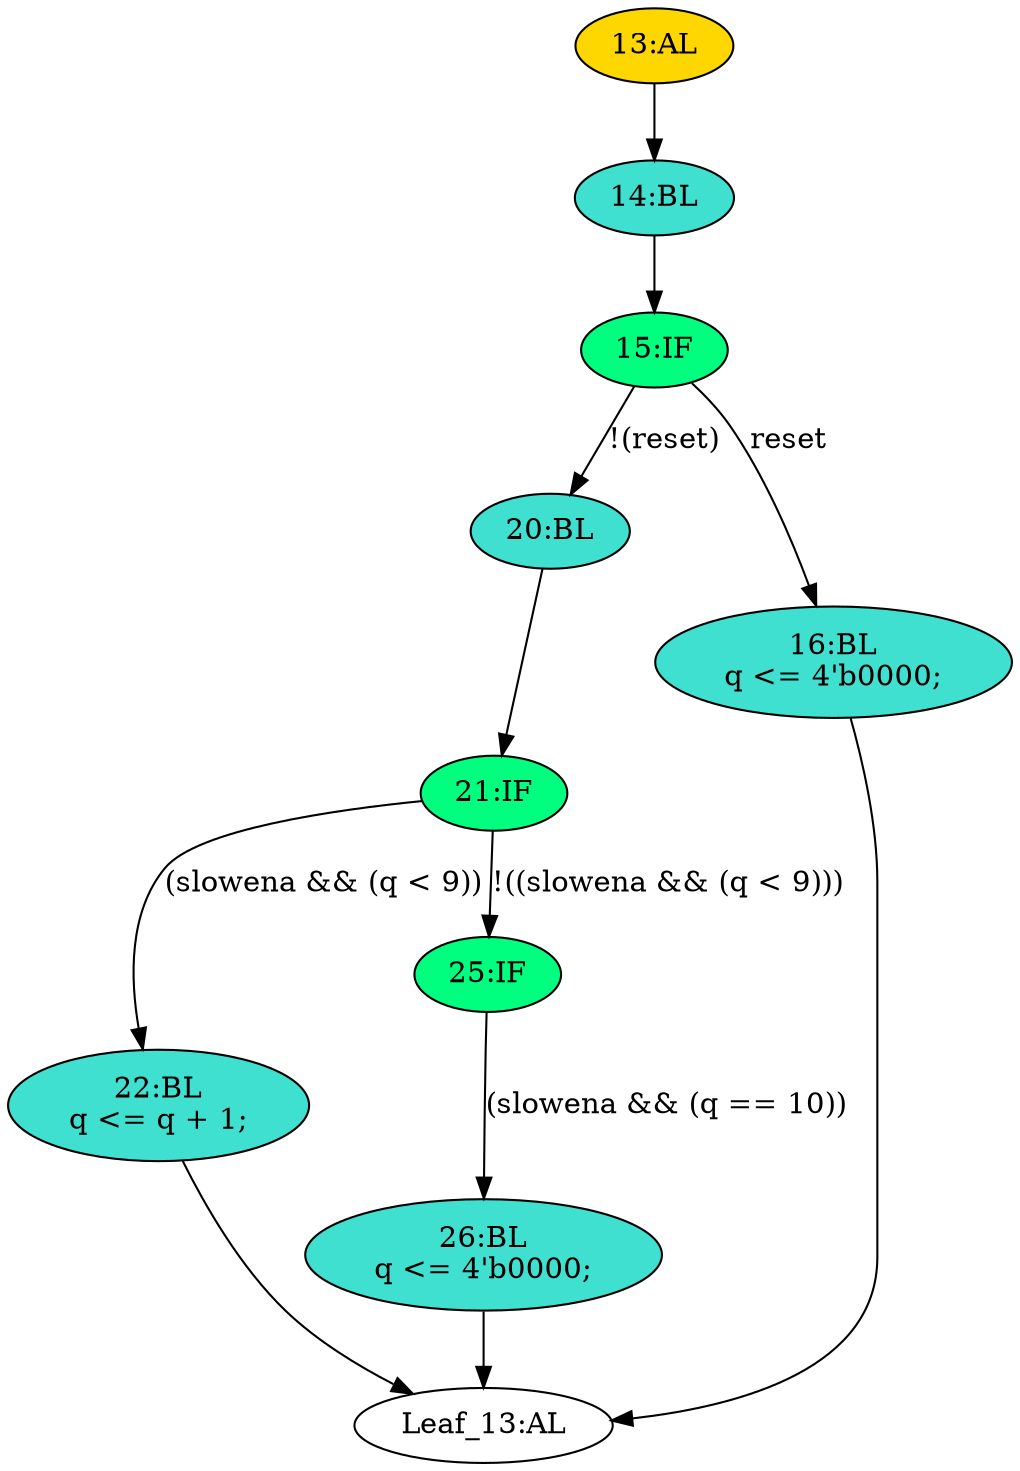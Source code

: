 strict digraph "" {
	node [label="\N"];
	"14:BL"	[ast="<pyverilog.vparser.ast.Block object at 0x7fe09b3ad910>",
		fillcolor=turquoise,
		label="14:BL",
		statements="[]",
		style=filled,
		typ=Block];
	"15:IF"	[ast="<pyverilog.vparser.ast.IfStatement object at 0x7fe09b3ada10>",
		fillcolor=springgreen,
		label="15:IF",
		statements="[]",
		style=filled,
		typ=IfStatement];
	"14:BL" -> "15:IF"	[cond="[]",
		lineno=None];
	"20:BL"	[ast="<pyverilog.vparser.ast.Block object at 0x7fe09b3ada90>",
		fillcolor=turquoise,
		label="20:BL",
		statements="[]",
		style=filled,
		typ=Block];
	"21:IF"	[ast="<pyverilog.vparser.ast.IfStatement object at 0x7fe09b3adad0>",
		fillcolor=springgreen,
		label="21:IF",
		statements="[]",
		style=filled,
		typ=IfStatement];
	"20:BL" -> "21:IF"	[cond="[]",
		lineno=None];
	"22:BL"	[ast="<pyverilog.vparser.ast.Block object at 0x7fe09b3ade90>",
		fillcolor=turquoise,
		label="22:BL
q <= q + 1;",
		statements="[<pyverilog.vparser.ast.NonblockingSubstitution object at 0x7fe09b3aded0>]",
		style=filled,
		typ=Block];
	"Leaf_13:AL"	[def_var="['q']",
		label="Leaf_13:AL"];
	"22:BL" -> "Leaf_13:AL"	[cond="[]",
		lineno=None];
	"26:BL"	[ast="<pyverilog.vparser.ast.Block object at 0x7fe09b3adb90>",
		fillcolor=turquoise,
		label="26:BL
q <= 4'b0000;",
		statements="[<pyverilog.vparser.ast.NonblockingSubstitution object at 0x7fe09b3adbd0>]",
		style=filled,
		typ=Block];
	"26:BL" -> "Leaf_13:AL"	[cond="[]",
		lineno=None];
	"21:IF" -> "22:BL"	[cond="['slowena', 'q']",
		label="(slowena && (q < 9))",
		lineno=21];
	"25:IF"	[ast="<pyverilog.vparser.ast.IfStatement object at 0x7fe09b3adb10>",
		fillcolor=springgreen,
		label="25:IF",
		statements="[]",
		style=filled,
		typ=IfStatement];
	"21:IF" -> "25:IF"	[cond="['slowena', 'q']",
		label="!((slowena && (q < 9)))",
		lineno=21];
	"15:IF" -> "20:BL"	[cond="['reset']",
		label="!(reset)",
		lineno=15];
	"16:BL"	[ast="<pyverilog.vparser.ast.Block object at 0x7fe099bfbf10>",
		fillcolor=turquoise,
		label="16:BL
q <= 4'b0000;",
		statements="[<pyverilog.vparser.ast.NonblockingSubstitution object at 0x7fe099bfb690>]",
		style=filled,
		typ=Block];
	"15:IF" -> "16:BL"	[cond="['reset']",
		label=reset,
		lineno=15];
	"25:IF" -> "26:BL"	[cond="['slowena', 'q']",
		label="(slowena && (q == 10))",
		lineno=25];
	"13:AL"	[ast="<pyverilog.vparser.ast.Always object at 0x7fe09b3a61d0>",
		clk_sens=True,
		fillcolor=gold,
		label="13:AL",
		sens="['clk']",
		statements="[]",
		style=filled,
		typ=Always,
		use_var="['q', 'reset', 'slowena']"];
	"13:AL" -> "14:BL"	[cond="[]",
		lineno=None];
	"16:BL" -> "Leaf_13:AL"	[cond="[]",
		lineno=None];
}
